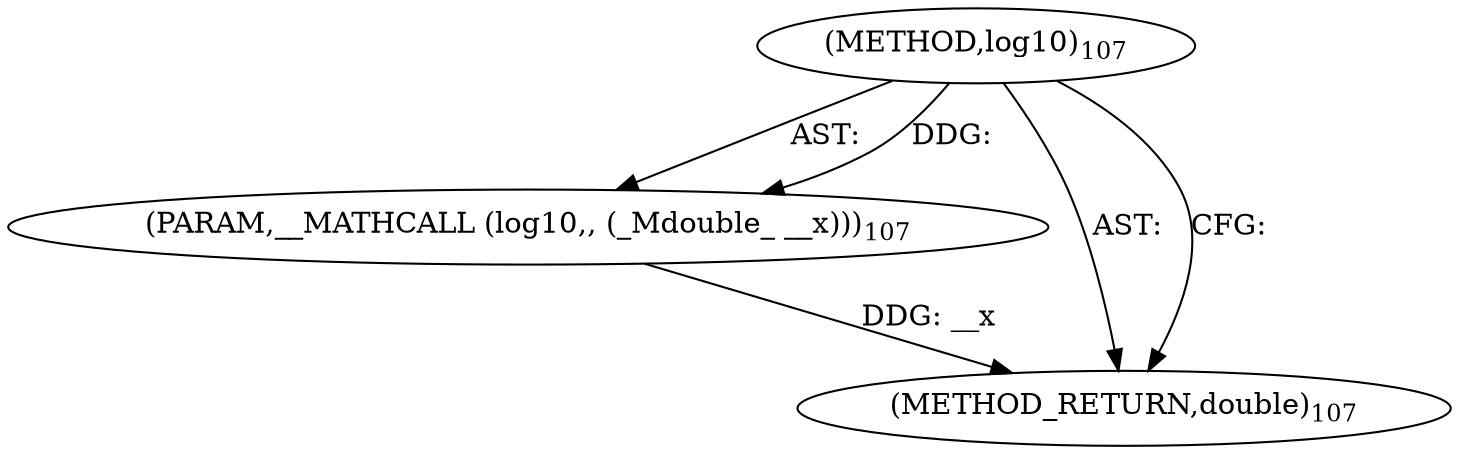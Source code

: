 digraph "log10" {  
"20552" [label = <(METHOD,log10)<SUB>107</SUB>> ]
"20553" [label = <(PARAM,__MATHCALL (log10,, (_Mdouble_ __x)))<SUB>107</SUB>> ]
"20554" [label = <(METHOD_RETURN,double)<SUB>107</SUB>> ]
  "20552" -> "20553"  [ label = "AST: "] 
  "20552" -> "20554"  [ label = "AST: "] 
  "20552" -> "20554"  [ label = "CFG: "] 
  "20553" -> "20554"  [ label = "DDG: __x"] 
  "20552" -> "20553"  [ label = "DDG: "] 
}
